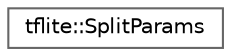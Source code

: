 digraph "Graphical Class Hierarchy"
{
 // LATEX_PDF_SIZE
  bgcolor="transparent";
  edge [fontname=Helvetica,fontsize=10,labelfontname=Helvetica,labelfontsize=10];
  node [fontname=Helvetica,fontsize=10,shape=box,height=0.2,width=0.4];
  rankdir="LR";
  Node0 [id="Node000000",label="tflite::SplitParams",height=0.2,width=0.4,color="grey40", fillcolor="white", style="filled",URL="$structtflite_1_1_split_params.html",tooltip=" "];
}
